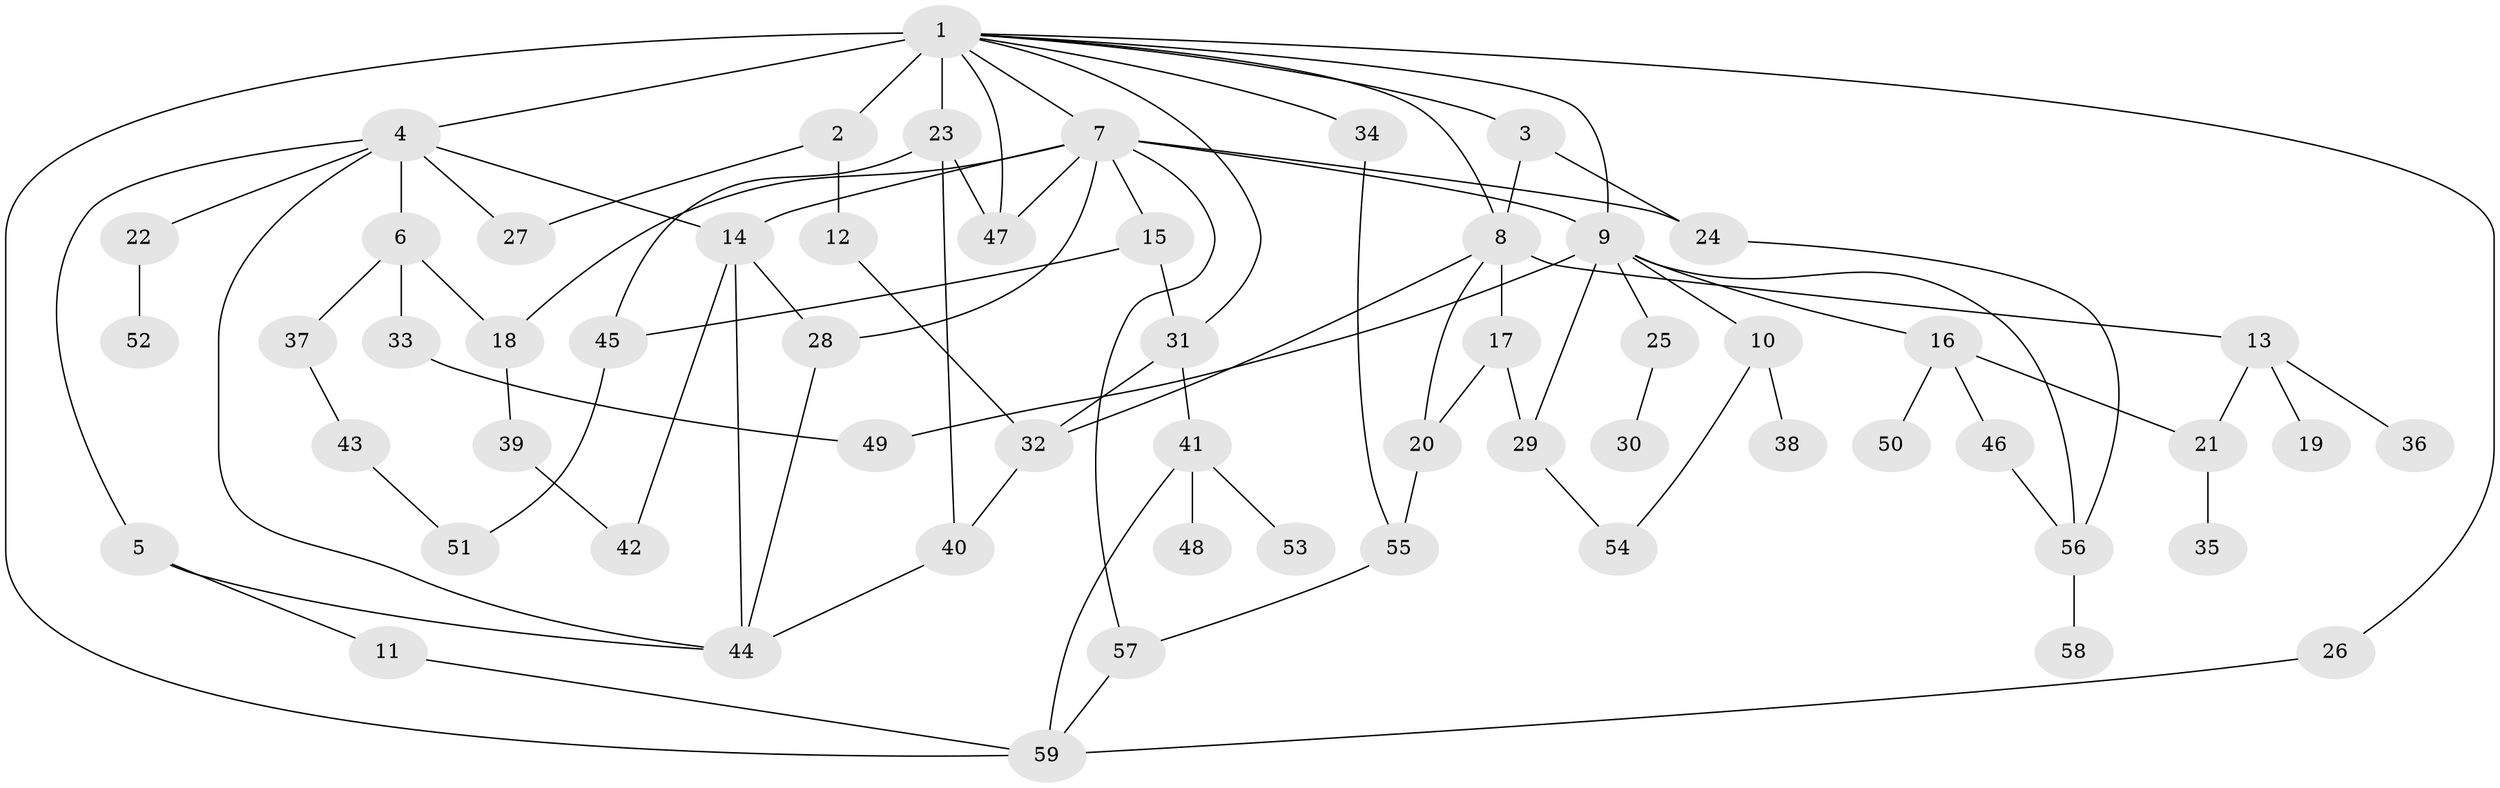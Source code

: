// original degree distribution, {1: 0.26495726495726496, 8: 0.017094017094017096, 5: 0.07692307692307693, 3: 0.19658119658119658, 4: 0.10256410256410256, 6: 0.008547008547008548, 9: 0.008547008547008548, 2: 0.3247863247863248}
// Generated by graph-tools (version 1.1) at 2025/34/03/09/25 02:34:26]
// undirected, 59 vertices, 91 edges
graph export_dot {
graph [start="1"]
  node [color=gray90,style=filled];
  1;
  2;
  3;
  4;
  5;
  6;
  7;
  8;
  9;
  10;
  11;
  12;
  13;
  14;
  15;
  16;
  17;
  18;
  19;
  20;
  21;
  22;
  23;
  24;
  25;
  26;
  27;
  28;
  29;
  30;
  31;
  32;
  33;
  34;
  35;
  36;
  37;
  38;
  39;
  40;
  41;
  42;
  43;
  44;
  45;
  46;
  47;
  48;
  49;
  50;
  51;
  52;
  53;
  54;
  55;
  56;
  57;
  58;
  59;
  1 -- 2 [weight=5.0];
  1 -- 3 [weight=1.0];
  1 -- 4 [weight=1.0];
  1 -- 7 [weight=1.0];
  1 -- 8 [weight=1.0];
  1 -- 9 [weight=1.0];
  1 -- 23 [weight=2.0];
  1 -- 26 [weight=1.0];
  1 -- 31 [weight=1.0];
  1 -- 34 [weight=1.0];
  1 -- 47 [weight=1.0];
  1 -- 59 [weight=1.0];
  2 -- 12 [weight=1.0];
  2 -- 27 [weight=1.0];
  3 -- 8 [weight=1.0];
  3 -- 24 [weight=1.0];
  4 -- 5 [weight=1.0];
  4 -- 6 [weight=1.0];
  4 -- 14 [weight=1.0];
  4 -- 22 [weight=1.0];
  4 -- 27 [weight=1.0];
  4 -- 44 [weight=1.0];
  5 -- 11 [weight=1.0];
  5 -- 44 [weight=1.0];
  6 -- 18 [weight=1.0];
  6 -- 33 [weight=1.0];
  6 -- 37 [weight=1.0];
  7 -- 9 [weight=1.0];
  7 -- 14 [weight=1.0];
  7 -- 15 [weight=1.0];
  7 -- 18 [weight=1.0];
  7 -- 24 [weight=1.0];
  7 -- 28 [weight=2.0];
  7 -- 47 [weight=1.0];
  7 -- 57 [weight=1.0];
  8 -- 13 [weight=1.0];
  8 -- 17 [weight=2.0];
  8 -- 20 [weight=1.0];
  8 -- 32 [weight=1.0];
  9 -- 10 [weight=1.0];
  9 -- 16 [weight=1.0];
  9 -- 25 [weight=1.0];
  9 -- 29 [weight=1.0];
  9 -- 49 [weight=1.0];
  9 -- 56 [weight=1.0];
  10 -- 38 [weight=1.0];
  10 -- 54 [weight=1.0];
  11 -- 59 [weight=1.0];
  12 -- 32 [weight=1.0];
  13 -- 19 [weight=1.0];
  13 -- 21 [weight=1.0];
  13 -- 36 [weight=1.0];
  14 -- 28 [weight=1.0];
  14 -- 42 [weight=1.0];
  14 -- 44 [weight=1.0];
  15 -- 31 [weight=1.0];
  15 -- 45 [weight=1.0];
  16 -- 21 [weight=1.0];
  16 -- 46 [weight=1.0];
  16 -- 50 [weight=1.0];
  17 -- 20 [weight=1.0];
  17 -- 29 [weight=1.0];
  18 -- 39 [weight=1.0];
  20 -- 55 [weight=1.0];
  21 -- 35 [weight=1.0];
  22 -- 52 [weight=1.0];
  23 -- 40 [weight=1.0];
  23 -- 45 [weight=1.0];
  23 -- 47 [weight=1.0];
  24 -- 56 [weight=1.0];
  25 -- 30 [weight=1.0];
  26 -- 59 [weight=1.0];
  28 -- 44 [weight=1.0];
  29 -- 54 [weight=1.0];
  31 -- 32 [weight=1.0];
  31 -- 41 [weight=1.0];
  32 -- 40 [weight=1.0];
  33 -- 49 [weight=1.0];
  34 -- 55 [weight=1.0];
  37 -- 43 [weight=1.0];
  39 -- 42 [weight=1.0];
  40 -- 44 [weight=1.0];
  41 -- 48 [weight=1.0];
  41 -- 53 [weight=1.0];
  41 -- 59 [weight=1.0];
  43 -- 51 [weight=1.0];
  45 -- 51 [weight=1.0];
  46 -- 56 [weight=1.0];
  55 -- 57 [weight=1.0];
  56 -- 58 [weight=1.0];
  57 -- 59 [weight=1.0];
}
